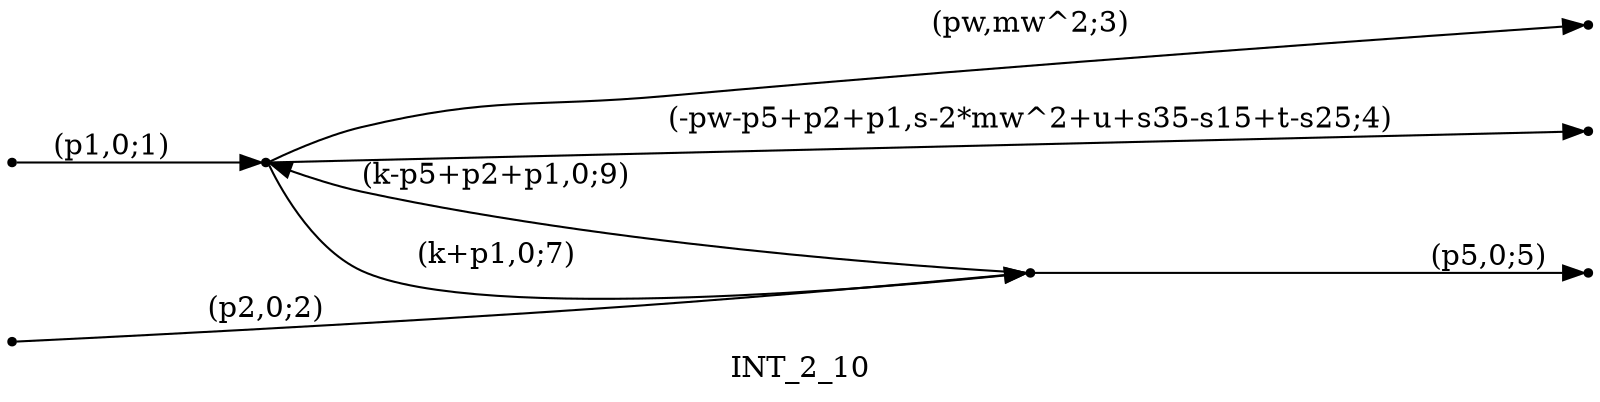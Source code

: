 digraph INT_2_10 {
  label="INT_2_10";
  rankdir="LR";
  subgraph edges {
    -1 -> 2 [label="(p1,0;1)"];
    -2 -> 1 [label="(p2,0;2)"];
    2 -> -3 [label="(pw,mw^2;3)"];
    2 -> -4 [label="(-pw-p5+p2+p1,s-2*mw^2+u+s35-s15+t-s25;4)"];
    1 -> -5 [label="(p5,0;5)"];
    2 -> 1 [label="(k+p1,0;7)"];
    1 -> 2 [label="(k-p5+p2+p1,0;9)"];
  }
  subgraph incoming { rank="source"; -1; -2; }
  subgraph outgoing { rank="sink"; -3; -4; -5; }
-5 [shape=point];
-4 [shape=point];
-3 [shape=point];
-2 [shape=point];
-1 [shape=point];
1 [shape=point];
2 [shape=point];
}

